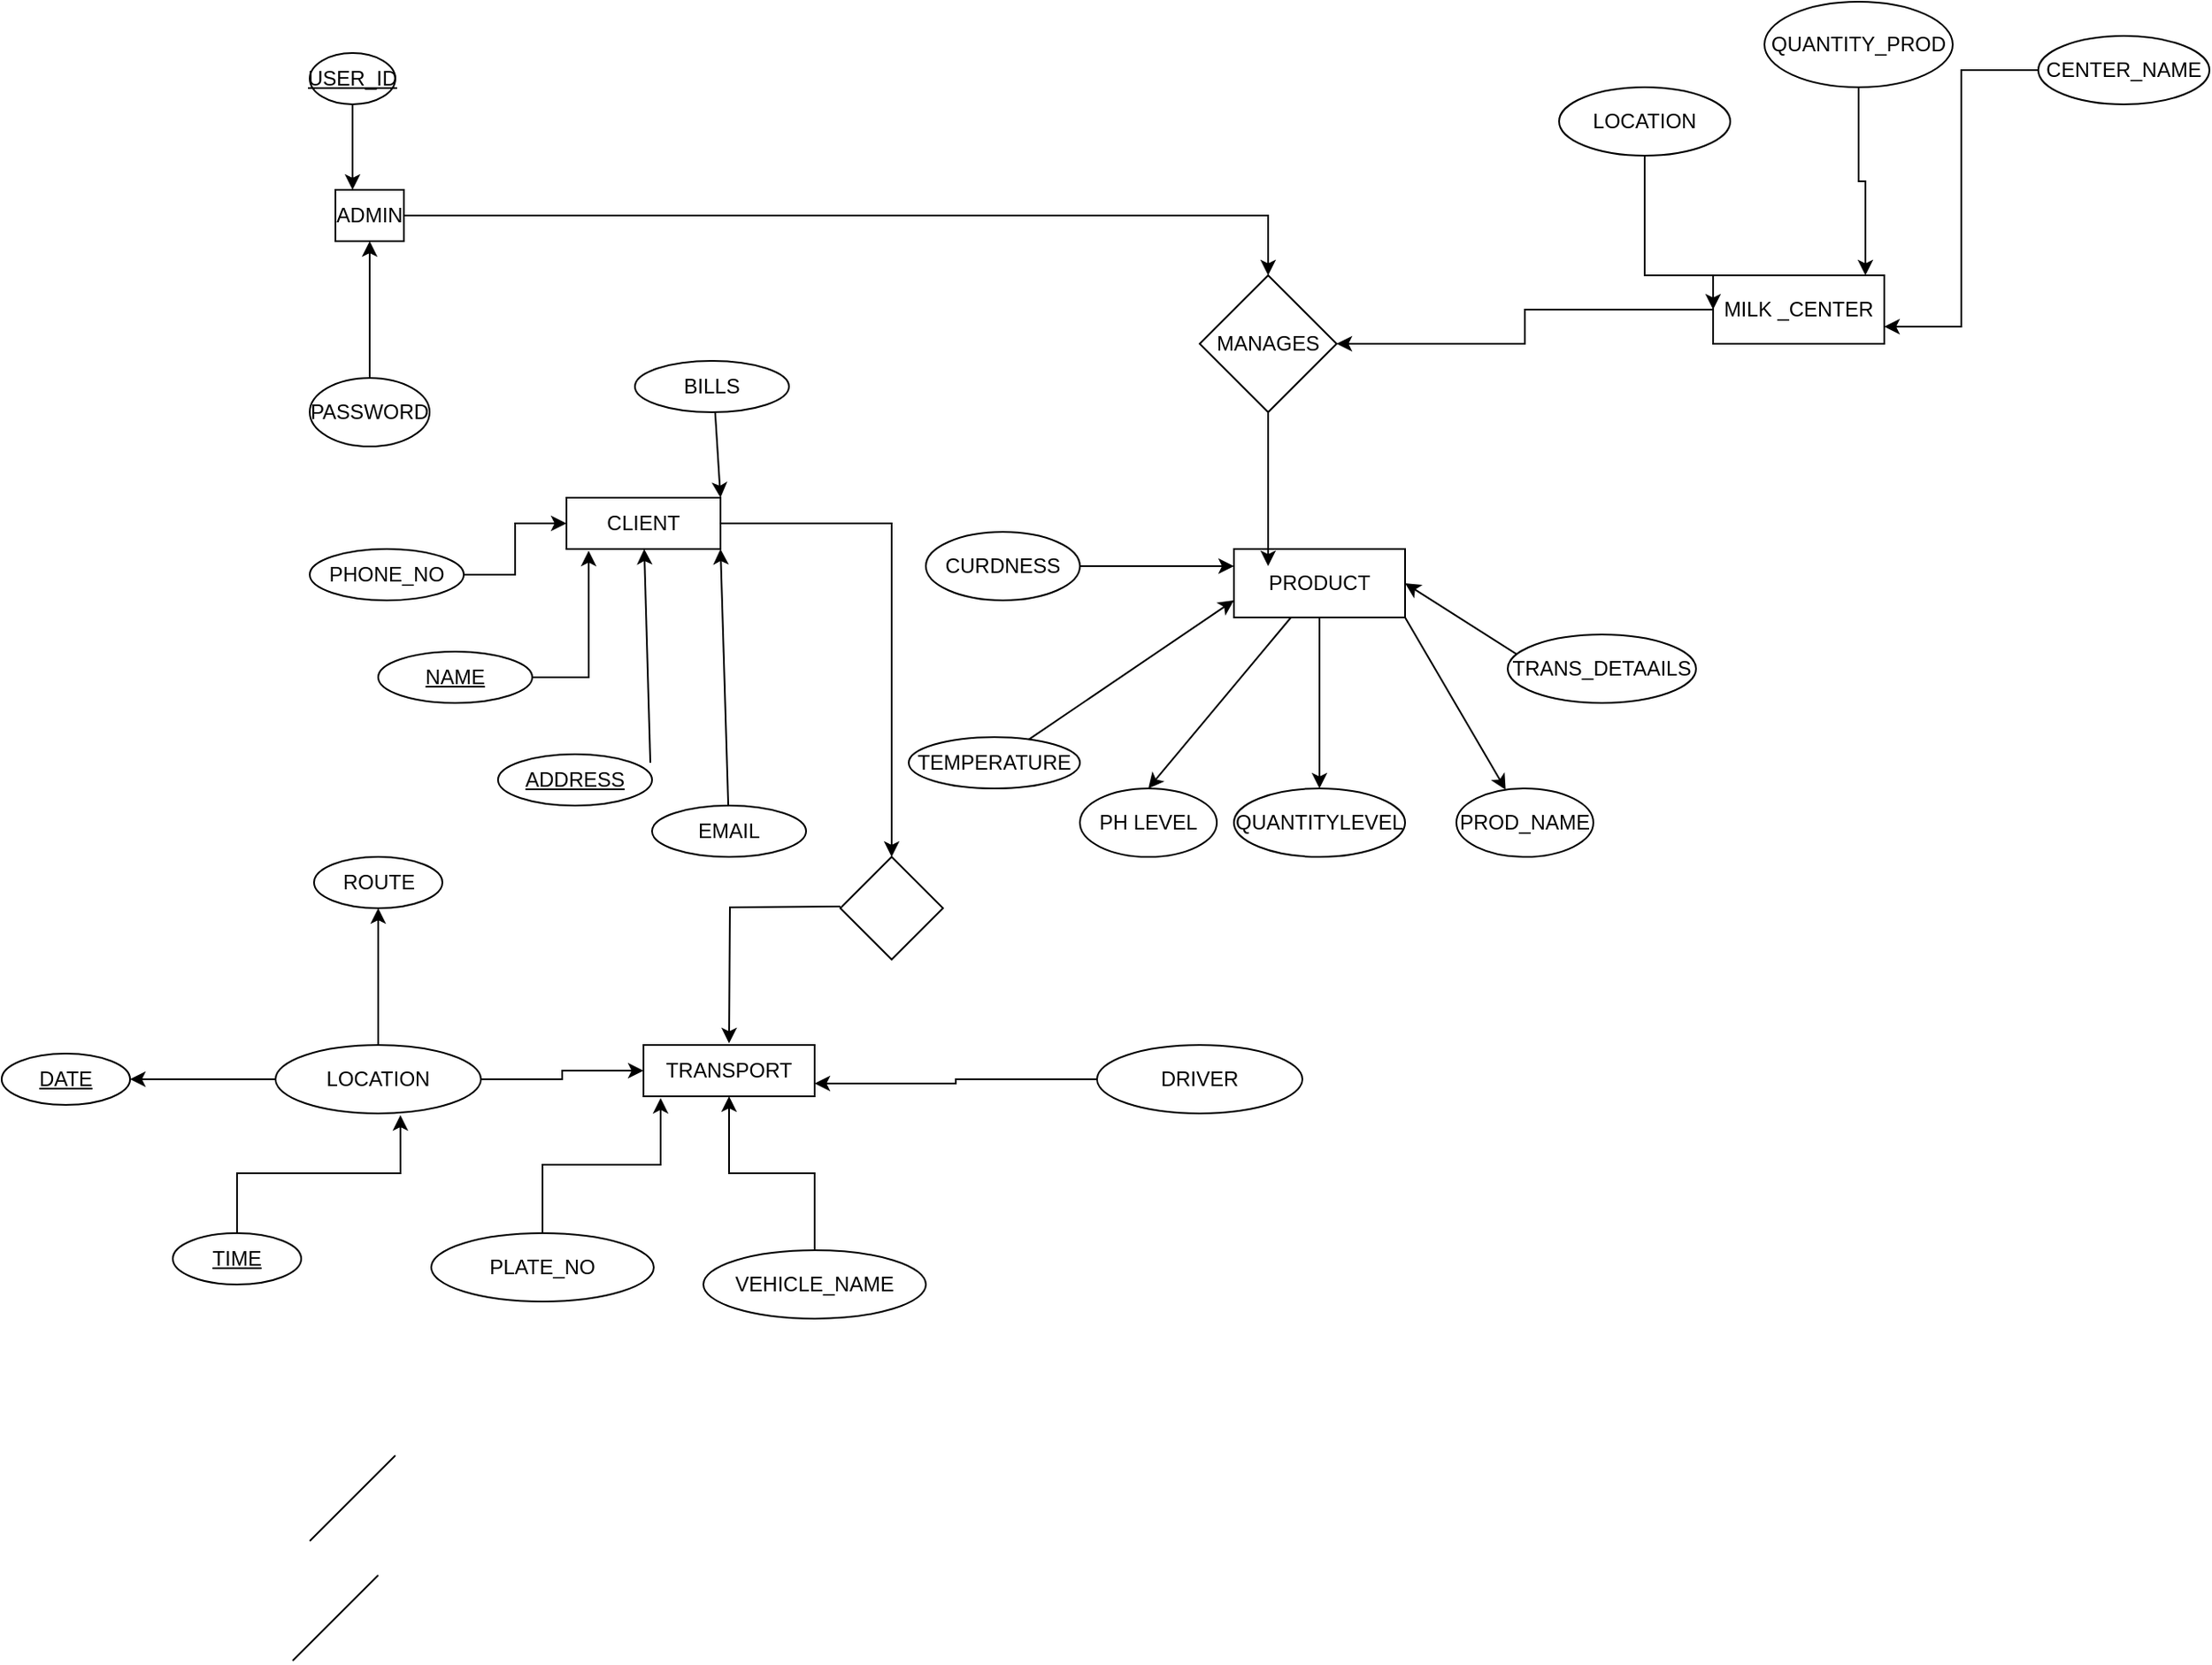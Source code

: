 <mxfile version="12.6.2" type="github"><diagram id="C5RBs43oDa-KdzZeNtuy" name="Page-1"><mxGraphModel dx="1695" dy="520" grid="1" gridSize="10" guides="1" tooltips="1" connect="1" arrows="1" fold="1" page="1" pageScale="1" pageWidth="827" pageHeight="1169" math="0" shadow="0"><root><mxCell id="WIyWlLk6GJQsqaUBKTNV-0"/><mxCell id="WIyWlLk6GJQsqaUBKTNV-1" parent="WIyWlLk6GJQsqaUBKTNV-0"/><mxCell id="mES34l63fPlMWxpfFIeK-52" style="edgeStyle=orthogonalEdgeStyle;rounded=0;orthogonalLoop=1;jettySize=auto;html=1;entryX=0.5;entryY=0;entryDx=0;entryDy=0;" edge="1" parent="WIyWlLk6GJQsqaUBKTNV-1" source="mES34l63fPlMWxpfFIeK-0" target="mES34l63fPlMWxpfFIeK-50"><mxGeometry relative="1" as="geometry"/></mxCell><object label="ADMIN" id="mES34l63fPlMWxpfFIeK-0"><mxCell style="rounded=0;whiteSpace=wrap;html=1;" vertex="1" parent="WIyWlLk6GJQsqaUBKTNV-1"><mxGeometry x="35" y="120" width="40" height="30" as="geometry"/></mxCell></object><mxCell id="mES34l63fPlMWxpfFIeK-7" style="edgeStyle=orthogonalEdgeStyle;rounded=0;orthogonalLoop=1;jettySize=auto;html=1;exitX=0.5;exitY=0;exitDx=0;exitDy=0;entryX=0.5;entryY=1;entryDx=0;entryDy=0;" edge="1" parent="WIyWlLk6GJQsqaUBKTNV-1" source="mES34l63fPlMWxpfFIeK-1" target="mES34l63fPlMWxpfFIeK-0"><mxGeometry relative="1" as="geometry"/></mxCell><mxCell id="mES34l63fPlMWxpfFIeK-1" value="PASSWORD" style="ellipse;whiteSpace=wrap;html=1;" vertex="1" parent="WIyWlLk6GJQsqaUBKTNV-1"><mxGeometry x="20" y="230" width="70" height="40" as="geometry"/></mxCell><mxCell id="mES34l63fPlMWxpfFIeK-5" style="edgeStyle=orthogonalEdgeStyle;rounded=0;orthogonalLoop=1;jettySize=auto;html=1;exitX=0.5;exitY=1;exitDx=0;exitDy=0;entryX=0.25;entryY=0;entryDx=0;entryDy=0;" edge="1" parent="WIyWlLk6GJQsqaUBKTNV-1" source="mES34l63fPlMWxpfFIeK-2" target="mES34l63fPlMWxpfFIeK-0"><mxGeometry relative="1" as="geometry"/></mxCell><mxCell id="mES34l63fPlMWxpfFIeK-2" value="USER_ID" style="ellipse;whiteSpace=wrap;html=1;fontStyle=4" vertex="1" parent="WIyWlLk6GJQsqaUBKTNV-1"><mxGeometry x="20" y="40" width="50" height="30" as="geometry"/></mxCell><mxCell id="mES34l63fPlMWxpfFIeK-103" style="edgeStyle=orthogonalEdgeStyle;rounded=0;orthogonalLoop=1;jettySize=auto;html=1;entryX=0.5;entryY=0;entryDx=0;entryDy=0;" edge="1" parent="WIyWlLk6GJQsqaUBKTNV-1" source="mES34l63fPlMWxpfFIeK-9" target="mES34l63fPlMWxpfFIeK-100"><mxGeometry relative="1" as="geometry"/></mxCell><mxCell id="mES34l63fPlMWxpfFIeK-9" value="CLIENT" style="rounded=0;whiteSpace=wrap;html=1;" vertex="1" parent="WIyWlLk6GJQsqaUBKTNV-1"><mxGeometry x="170" y="300" width="90" height="30" as="geometry"/></mxCell><mxCell id="mES34l63fPlMWxpfFIeK-16" style="edgeStyle=orthogonalEdgeStyle;rounded=0;orthogonalLoop=1;jettySize=auto;html=1;exitX=1;exitY=0.5;exitDx=0;exitDy=0;entryX=0;entryY=0.5;entryDx=0;entryDy=0;" edge="1" parent="WIyWlLk6GJQsqaUBKTNV-1" source="mES34l63fPlMWxpfFIeK-10" target="mES34l63fPlMWxpfFIeK-9"><mxGeometry relative="1" as="geometry"/></mxCell><mxCell id="mES34l63fPlMWxpfFIeK-10" value="PHONE_NO" style="ellipse;whiteSpace=wrap;html=1;" vertex="1" parent="WIyWlLk6GJQsqaUBKTNV-1"><mxGeometry x="20" y="330" width="90" height="30" as="geometry"/></mxCell><mxCell id="mES34l63fPlMWxpfFIeK-19" style="edgeStyle=orthogonalEdgeStyle;rounded=0;orthogonalLoop=1;jettySize=auto;html=1;entryX=0.144;entryY=1.033;entryDx=0;entryDy=0;entryPerimeter=0;" edge="1" parent="WIyWlLk6GJQsqaUBKTNV-1" source="mES34l63fPlMWxpfFIeK-11" target="mES34l63fPlMWxpfFIeK-9"><mxGeometry relative="1" as="geometry"/></mxCell><mxCell id="mES34l63fPlMWxpfFIeK-11" value="&lt;u&gt;NAME&lt;/u&gt;" style="ellipse;whiteSpace=wrap;html=1;" vertex="1" parent="WIyWlLk6GJQsqaUBKTNV-1"><mxGeometry x="60" y="390" width="90" height="30" as="geometry"/></mxCell><mxCell id="mES34l63fPlMWxpfFIeK-23" style="edgeStyle=none;rounded=0;orthogonalLoop=1;jettySize=auto;html=1;exitX=0.989;exitY=0.167;exitDx=0;exitDy=0;exitPerimeter=0;" edge="1" parent="WIyWlLk6GJQsqaUBKTNV-1" source="mES34l63fPlMWxpfFIeK-12" target="mES34l63fPlMWxpfFIeK-9"><mxGeometry relative="1" as="geometry"/></mxCell><mxCell id="mES34l63fPlMWxpfFIeK-12" value="&lt;u&gt;ADDRESS&lt;/u&gt;" style="ellipse;whiteSpace=wrap;html=1;" vertex="1" parent="WIyWlLk6GJQsqaUBKTNV-1"><mxGeometry x="130" y="450" width="90" height="30" as="geometry"/></mxCell><mxCell id="mES34l63fPlMWxpfFIeK-48" style="edgeStyle=none;rounded=0;orthogonalLoop=1;jettySize=auto;html=1;entryX=1;entryY=1;entryDx=0;entryDy=0;" edge="1" parent="WIyWlLk6GJQsqaUBKTNV-1" source="mES34l63fPlMWxpfFIeK-13" target="mES34l63fPlMWxpfFIeK-9"><mxGeometry relative="1" as="geometry"/></mxCell><mxCell id="mES34l63fPlMWxpfFIeK-13" value="EMAIL" style="ellipse;whiteSpace=wrap;html=1;" vertex="1" parent="WIyWlLk6GJQsqaUBKTNV-1"><mxGeometry x="220" y="480" width="90" height="30" as="geometry"/></mxCell><mxCell id="mES34l63fPlMWxpfFIeK-31" style="edgeStyle=none;rounded=0;orthogonalLoop=1;jettySize=auto;html=1;exitX=0.5;exitY=0;exitDx=0;exitDy=0;entryX=1;entryY=0;entryDx=0;entryDy=0;" edge="1" parent="WIyWlLk6GJQsqaUBKTNV-1" source="mES34l63fPlMWxpfFIeK-14" target="mES34l63fPlMWxpfFIeK-9"><mxGeometry relative="1" as="geometry"><mxPoint x="345" y="320" as="targetPoint"/></mxGeometry></mxCell><mxCell id="mES34l63fPlMWxpfFIeK-14" value="BILLS" style="ellipse;whiteSpace=wrap;html=1;" vertex="1" parent="WIyWlLk6GJQsqaUBKTNV-1"><mxGeometry x="210" y="220" width="90" height="30" as="geometry"/></mxCell><mxCell id="mES34l63fPlMWxpfFIeK-41" style="edgeStyle=none;rounded=0;orthogonalLoop=1;jettySize=auto;html=1;entryX=0.5;entryY=0;entryDx=0;entryDy=0;" edge="1" parent="WIyWlLk6GJQsqaUBKTNV-1" source="mES34l63fPlMWxpfFIeK-32" target="mES34l63fPlMWxpfFIeK-36"><mxGeometry relative="1" as="geometry"/></mxCell><mxCell id="mES34l63fPlMWxpfFIeK-43" value="" style="edgeStyle=none;rounded=0;orthogonalLoop=1;jettySize=auto;html=1;" edge="1" parent="WIyWlLk6GJQsqaUBKTNV-1" source="mES34l63fPlMWxpfFIeK-32"><mxGeometry relative="1" as="geometry"><mxPoint x="610" y="470" as="targetPoint"/></mxGeometry></mxCell><mxCell id="mES34l63fPlMWxpfFIeK-44" style="edgeStyle=none;rounded=0;orthogonalLoop=1;jettySize=auto;html=1;exitX=1;exitY=1;exitDx=0;exitDy=0;" edge="1" parent="WIyWlLk6GJQsqaUBKTNV-1" source="mES34l63fPlMWxpfFIeK-32" target="mES34l63fPlMWxpfFIeK-34"><mxGeometry relative="1" as="geometry"/></mxCell><mxCell id="mES34l63fPlMWxpfFIeK-32" value="PRODUCT" style="rounded=0;whiteSpace=wrap;html=1;" vertex="1" parent="WIyWlLk6GJQsqaUBKTNV-1"><mxGeometry x="560" y="330" width="100" height="40" as="geometry"/></mxCell><mxCell id="mES34l63fPlMWxpfFIeK-45" style="edgeStyle=none;rounded=0;orthogonalLoop=1;jettySize=auto;html=1;entryX=1;entryY=0.5;entryDx=0;entryDy=0;" edge="1" parent="WIyWlLk6GJQsqaUBKTNV-1" target="mES34l63fPlMWxpfFIeK-32"><mxGeometry relative="1" as="geometry"><mxPoint x="742.16" y="402.283" as="sourcePoint"/></mxGeometry></mxCell><mxCell id="mES34l63fPlMWxpfFIeK-34" value="PROD_NAME" style="ellipse;whiteSpace=wrap;html=1;" vertex="1" parent="WIyWlLk6GJQsqaUBKTNV-1"><mxGeometry x="690" y="470" width="80" height="40" as="geometry"/></mxCell><mxCell id="mES34l63fPlMWxpfFIeK-35" value="QUANTITYLEVEL" style="ellipse;whiteSpace=wrap;html=1;" vertex="1" parent="WIyWlLk6GJQsqaUBKTNV-1"><mxGeometry x="560" y="470" width="100" height="40" as="geometry"/></mxCell><mxCell id="mES34l63fPlMWxpfFIeK-36" value="PH LEVEL" style="ellipse;whiteSpace=wrap;html=1;" vertex="1" parent="WIyWlLk6GJQsqaUBKTNV-1"><mxGeometry x="470" y="470" width="80" height="40" as="geometry"/></mxCell><mxCell id="mES34l63fPlMWxpfFIeK-37" value="TEMPERATURE" style="ellipse;whiteSpace=wrap;html=1;" vertex="1" parent="WIyWlLk6GJQsqaUBKTNV-1"><mxGeometry x="370" y="440" width="100" height="30" as="geometry"/></mxCell><mxCell id="mES34l63fPlMWxpfFIeK-39" style="edgeStyle=none;rounded=0;orthogonalLoop=1;jettySize=auto;html=1;entryX=0;entryY=0.75;entryDx=0;entryDy=0;" edge="1" parent="WIyWlLk6GJQsqaUBKTNV-1" source="mES34l63fPlMWxpfFIeK-37" target="mES34l63fPlMWxpfFIeK-32"><mxGeometry relative="1" as="geometry"><mxPoint x="550" y="360" as="targetPoint"/></mxGeometry></mxCell><mxCell id="mES34l63fPlMWxpfFIeK-40" value="" style="endArrow=none;html=1;" edge="1" parent="WIyWlLk6GJQsqaUBKTNV-1"><mxGeometry width="50" height="50" relative="1" as="geometry"><mxPoint x="20" y="910" as="sourcePoint"/><mxPoint x="70" y="860" as="targetPoint"/></mxGeometry></mxCell><mxCell id="mES34l63fPlMWxpfFIeK-47" style="edgeStyle=none;rounded=0;orthogonalLoop=1;jettySize=auto;html=1;entryX=0;entryY=0.25;entryDx=0;entryDy=0;" edge="1" parent="WIyWlLk6GJQsqaUBKTNV-1" source="mES34l63fPlMWxpfFIeK-46" target="mES34l63fPlMWxpfFIeK-32"><mxGeometry relative="1" as="geometry"/></mxCell><mxCell id="mES34l63fPlMWxpfFIeK-46" value="CURDNESS" style="ellipse;whiteSpace=wrap;html=1;" vertex="1" parent="WIyWlLk6GJQsqaUBKTNV-1"><mxGeometry x="380" y="320" width="90" height="40" as="geometry"/></mxCell><mxCell id="mES34l63fPlMWxpfFIeK-49" value="TRANS_DETAAILS" style="ellipse;whiteSpace=wrap;html=1;" vertex="1" parent="WIyWlLk6GJQsqaUBKTNV-1"><mxGeometry x="720" y="380" width="110" height="40" as="geometry"/></mxCell><mxCell id="mES34l63fPlMWxpfFIeK-54" style="edgeStyle=orthogonalEdgeStyle;rounded=0;orthogonalLoop=1;jettySize=auto;html=1;entryX=0.2;entryY=0.25;entryDx=0;entryDy=0;entryPerimeter=0;" edge="1" parent="WIyWlLk6GJQsqaUBKTNV-1" source="mES34l63fPlMWxpfFIeK-50" target="mES34l63fPlMWxpfFIeK-32"><mxGeometry relative="1" as="geometry"/></mxCell><mxCell id="mES34l63fPlMWxpfFIeK-50" value="MANAGES" style="rhombus;whiteSpace=wrap;html=1;" vertex="1" parent="WIyWlLk6GJQsqaUBKTNV-1"><mxGeometry x="540" y="170" width="80" height="80" as="geometry"/></mxCell><mxCell id="mES34l63fPlMWxpfFIeK-66" style="edgeStyle=orthogonalEdgeStyle;rounded=0;orthogonalLoop=1;jettySize=auto;html=1;entryX=1;entryY=0.5;entryDx=0;entryDy=0;" edge="1" parent="WIyWlLk6GJQsqaUBKTNV-1" source="mES34l63fPlMWxpfFIeK-55" target="mES34l63fPlMWxpfFIeK-50"><mxGeometry relative="1" as="geometry"/></mxCell><mxCell id="mES34l63fPlMWxpfFIeK-55" value="MILK _CENTER" style="rounded=0;whiteSpace=wrap;html=1;" vertex="1" parent="WIyWlLk6GJQsqaUBKTNV-1"><mxGeometry x="840" y="170" width="100" height="40" as="geometry"/></mxCell><mxCell id="mES34l63fPlMWxpfFIeK-63" style="edgeStyle=orthogonalEdgeStyle;rounded=0;orthogonalLoop=1;jettySize=auto;html=1;entryX=0.89;entryY=0;entryDx=0;entryDy=0;entryPerimeter=0;" edge="1" parent="WIyWlLk6GJQsqaUBKTNV-1" source="mES34l63fPlMWxpfFIeK-57" target="mES34l63fPlMWxpfFIeK-55"><mxGeometry relative="1" as="geometry"/></mxCell><mxCell id="mES34l63fPlMWxpfFIeK-57" value="QUANTITY_PROD" style="ellipse;whiteSpace=wrap;html=1;" vertex="1" parent="WIyWlLk6GJQsqaUBKTNV-1"><mxGeometry x="870" y="10" width="110" height="50" as="geometry"/></mxCell><mxCell id="mES34l63fPlMWxpfFIeK-64" style="edgeStyle=orthogonalEdgeStyle;rounded=0;orthogonalLoop=1;jettySize=auto;html=1;entryX=1;entryY=0.75;entryDx=0;entryDy=0;" edge="1" parent="WIyWlLk6GJQsqaUBKTNV-1" source="mES34l63fPlMWxpfFIeK-58" target="mES34l63fPlMWxpfFIeK-55"><mxGeometry relative="1" as="geometry"/></mxCell><mxCell id="mES34l63fPlMWxpfFIeK-58" value="CENTER_NAME" style="ellipse;whiteSpace=wrap;html=1;" vertex="1" parent="WIyWlLk6GJQsqaUBKTNV-1"><mxGeometry x="1030" y="30" width="100" height="40" as="geometry"/></mxCell><mxCell id="mES34l63fPlMWxpfFIeK-60" style="edgeStyle=orthogonalEdgeStyle;rounded=0;orthogonalLoop=1;jettySize=auto;html=1;entryX=0;entryY=0.5;entryDx=0;entryDy=0;" edge="1" parent="WIyWlLk6GJQsqaUBKTNV-1" source="mES34l63fPlMWxpfFIeK-59" target="mES34l63fPlMWxpfFIeK-55"><mxGeometry relative="1" as="geometry"><Array as="points"><mxPoint x="800" y="170"/><mxPoint x="840" y="170"/></Array></mxGeometry></mxCell><mxCell id="mES34l63fPlMWxpfFIeK-59" value="LOCATION" style="ellipse;whiteSpace=wrap;html=1;" vertex="1" parent="WIyWlLk6GJQsqaUBKTNV-1"><mxGeometry x="750" y="60" width="100" height="40" as="geometry"/></mxCell><mxCell id="mES34l63fPlMWxpfFIeK-92" style="edgeStyle=orthogonalEdgeStyle;rounded=0;orthogonalLoop=1;jettySize=auto;html=1;entryX=1;entryY=0.75;entryDx=0;entryDy=0;" edge="1" parent="WIyWlLk6GJQsqaUBKTNV-1" source="mES34l63fPlMWxpfFIeK-68" target="mES34l63fPlMWxpfFIeK-84"><mxGeometry relative="1" as="geometry"/></mxCell><mxCell id="mES34l63fPlMWxpfFIeK-68" value="DRIVER" style="ellipse;whiteSpace=wrap;html=1;" vertex="1" parent="WIyWlLk6GJQsqaUBKTNV-1"><mxGeometry x="480" y="620" width="120" height="40" as="geometry"/></mxCell><mxCell id="mES34l63fPlMWxpfFIeK-88" style="edgeStyle=orthogonalEdgeStyle;rounded=0;orthogonalLoop=1;jettySize=auto;html=1;" edge="1" parent="WIyWlLk6GJQsqaUBKTNV-1" source="mES34l63fPlMWxpfFIeK-69" target="mES34l63fPlMWxpfFIeK-84"><mxGeometry relative="1" as="geometry"/></mxCell><mxCell id="mES34l63fPlMWxpfFIeK-69" value="VEHICLE_NAME" style="ellipse;whiteSpace=wrap;html=1;" vertex="1" parent="WIyWlLk6GJQsqaUBKTNV-1"><mxGeometry x="250" y="740" width="130" height="40" as="geometry"/></mxCell><mxCell id="mES34l63fPlMWxpfFIeK-91" style="edgeStyle=orthogonalEdgeStyle;rounded=0;orthogonalLoop=1;jettySize=auto;html=1;entryX=0.1;entryY=1.033;entryDx=0;entryDy=0;entryPerimeter=0;" edge="1" parent="WIyWlLk6GJQsqaUBKTNV-1" source="mES34l63fPlMWxpfFIeK-70" target="mES34l63fPlMWxpfFIeK-84"><mxGeometry relative="1" as="geometry"/></mxCell><mxCell id="mES34l63fPlMWxpfFIeK-70" value="PLATE_NO" style="ellipse;whiteSpace=wrap;html=1;" vertex="1" parent="WIyWlLk6GJQsqaUBKTNV-1"><mxGeometry x="91" y="730" width="130" height="40" as="geometry"/></mxCell><mxCell id="mES34l63fPlMWxpfFIeK-89" style="edgeStyle=orthogonalEdgeStyle;rounded=0;orthogonalLoop=1;jettySize=auto;html=1;entryX=0;entryY=0.5;entryDx=0;entryDy=0;" edge="1" parent="WIyWlLk6GJQsqaUBKTNV-1" source="mES34l63fPlMWxpfFIeK-71" target="mES34l63fPlMWxpfFIeK-84"><mxGeometry relative="1" as="geometry"/></mxCell><mxCell id="mES34l63fPlMWxpfFIeK-97" style="edgeStyle=orthogonalEdgeStyle;rounded=0;orthogonalLoop=1;jettySize=auto;html=1;entryX=1;entryY=0.5;entryDx=0;entryDy=0;" edge="1" parent="WIyWlLk6GJQsqaUBKTNV-1" source="mES34l63fPlMWxpfFIeK-71" target="mES34l63fPlMWxpfFIeK-95"><mxGeometry relative="1" as="geometry"/></mxCell><mxCell id="mES34l63fPlMWxpfFIeK-98" value="" style="edgeStyle=orthogonalEdgeStyle;rounded=0;orthogonalLoop=1;jettySize=auto;html=1;" edge="1" parent="WIyWlLk6GJQsqaUBKTNV-1" source="mES34l63fPlMWxpfFIeK-71" target="mES34l63fPlMWxpfFIeK-93"><mxGeometry relative="1" as="geometry"/></mxCell><mxCell id="mES34l63fPlMWxpfFIeK-71" value="LOCATION" style="ellipse;whiteSpace=wrap;html=1;" vertex="1" parent="WIyWlLk6GJQsqaUBKTNV-1"><mxGeometry y="620" width="120" height="40" as="geometry"/></mxCell><mxCell id="mES34l63fPlMWxpfFIeK-84" value="TRANSPORT" style="rounded=0;whiteSpace=wrap;html=1;" vertex="1" parent="WIyWlLk6GJQsqaUBKTNV-1"><mxGeometry x="215" y="620" width="100" height="30" as="geometry"/></mxCell><mxCell id="mES34l63fPlMWxpfFIeK-87" value="" style="endArrow=none;html=1;" edge="1" parent="WIyWlLk6GJQsqaUBKTNV-1"><mxGeometry width="50" height="50" relative="1" as="geometry"><mxPoint x="10" y="980" as="sourcePoint"/><mxPoint x="60" y="930" as="targetPoint"/></mxGeometry></mxCell><mxCell id="mES34l63fPlMWxpfFIeK-93" value="ROUTE" style="ellipse;whiteSpace=wrap;html=1;" vertex="1" parent="WIyWlLk6GJQsqaUBKTNV-1"><mxGeometry x="22.5" y="510" width="75" height="30" as="geometry"/></mxCell><mxCell id="mES34l63fPlMWxpfFIeK-96" style="edgeStyle=orthogonalEdgeStyle;rounded=0;orthogonalLoop=1;jettySize=auto;html=1;entryX=0.608;entryY=1.025;entryDx=0;entryDy=0;entryPerimeter=0;" edge="1" parent="WIyWlLk6GJQsqaUBKTNV-1" source="mES34l63fPlMWxpfFIeK-94" target="mES34l63fPlMWxpfFIeK-71"><mxGeometry relative="1" as="geometry"/></mxCell><mxCell id="mES34l63fPlMWxpfFIeK-94" value="&lt;u&gt;TIME&lt;/u&gt;" style="ellipse;whiteSpace=wrap;html=1;" vertex="1" parent="WIyWlLk6GJQsqaUBKTNV-1"><mxGeometry x="-60" y="730" width="75" height="30" as="geometry"/></mxCell><mxCell id="mES34l63fPlMWxpfFIeK-95" value="&lt;u&gt;DATE&lt;/u&gt;" style="ellipse;whiteSpace=wrap;html=1;" vertex="1" parent="WIyWlLk6GJQsqaUBKTNV-1"><mxGeometry x="-160" y="625" width="75" height="30" as="geometry"/></mxCell><mxCell id="mES34l63fPlMWxpfFIeK-101" style="edgeStyle=orthogonalEdgeStyle;rounded=0;orthogonalLoop=1;jettySize=auto;html=1;entryX=0.5;entryY=0;entryDx=0;entryDy=0;" edge="1" parent="WIyWlLk6GJQsqaUBKTNV-1"><mxGeometry relative="1" as="geometry"><mxPoint x="330" y="539" as="sourcePoint"/><mxPoint x="265" y="619" as="targetPoint"/></mxGeometry></mxCell><mxCell id="mES34l63fPlMWxpfFIeK-100" value="" style="rhombus;whiteSpace=wrap;html=1;" vertex="1" parent="WIyWlLk6GJQsqaUBKTNV-1"><mxGeometry x="330" y="510" width="60" height="60" as="geometry"/></mxCell></root></mxGraphModel></diagram></mxfile>